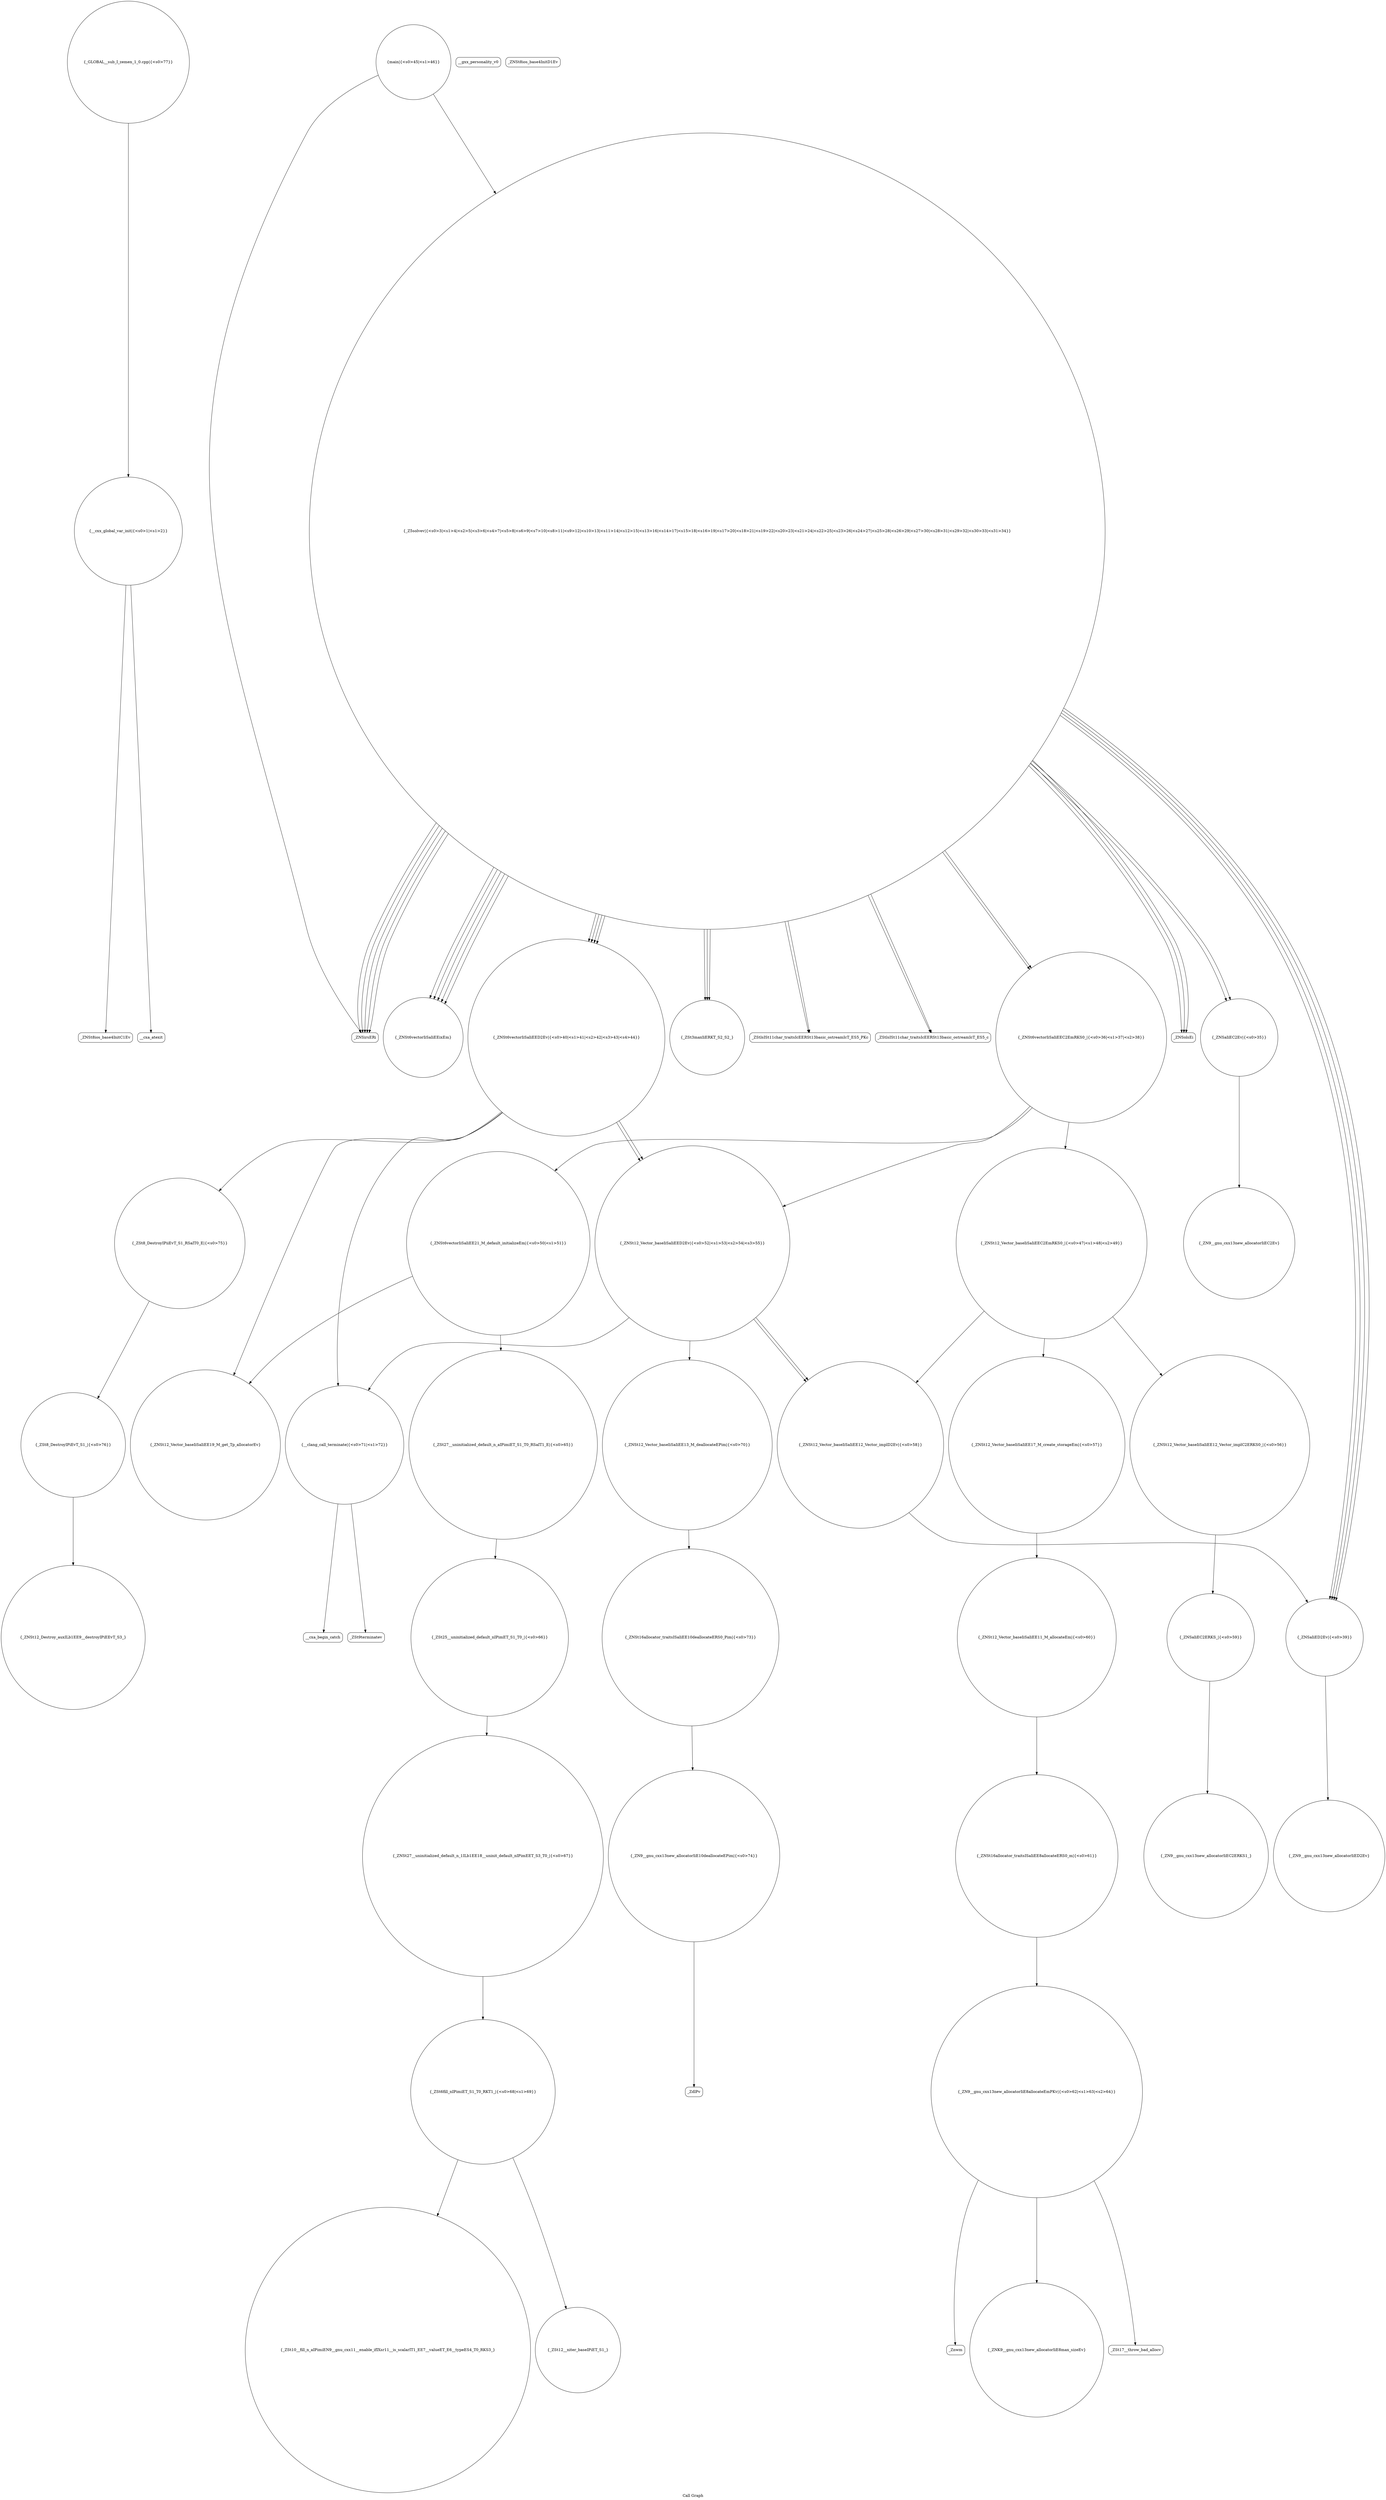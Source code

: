 digraph "Call Graph" {
	label="Call Graph";

	Node0x55969e36b220 [shape=record,shape=circle,label="{__cxx_global_var_init|{<s0>1|<s1>2}}"];
	Node0x55969e36b220:s0 -> Node0x55969e36b2a0[color=black];
	Node0x55969e36b220:s1 -> Node0x55969e36b3a0[color=black];
	Node0x55969e36c8a0 [shape=record,shape=circle,label="{_ZN9__gnu_cxx13new_allocatorIiE10deallocateEPim|{<s0>74}}"];
	Node0x55969e36c8a0:s0 -> Node0x55969e36c920[color=black];
	Node0x55969e36b5a0 [shape=record,shape=circle,label="{_ZNSt6vectorIiSaIiEEC2EmRKS0_|{<s0>36|<s1>37|<s2>38}}"];
	Node0x55969e36b5a0:s0 -> Node0x55969e36bba0[color=black];
	Node0x55969e36b5a0:s1 -> Node0x55969e36bc20[color=black];
	Node0x55969e36b5a0:s2 -> Node0x55969e36bca0[color=black];
	Node0x55969e36b920 [shape=record,shape=Mrecord,label="{_ZNSolsEi}"];
	Node0x55969e36bca0 [shape=record,shape=circle,label="{_ZNSt12_Vector_baseIiSaIiEED2Ev|{<s0>52|<s1>53|<s2>54|<s3>55}}"];
	Node0x55969e36bca0:s0 -> Node0x55969e36c620[color=black];
	Node0x55969e36bca0:s1 -> Node0x55969e36be20[color=black];
	Node0x55969e36bca0:s2 -> Node0x55969e36be20[color=black];
	Node0x55969e36bca0:s3 -> Node0x55969e36c6a0[color=black];
	Node0x55969e36c020 [shape=record,shape=circle,label="{_ZNSt16allocator_traitsISaIiEE8allocateERS0_m|{<s0>61}}"];
	Node0x55969e36c020:s0 -> Node0x55969e36c0a0[color=black];
	Node0x55969e36c3a0 [shape=record,shape=circle,label="{_ZSt25__uninitialized_default_nIPimET_S1_T0_|{<s0>66}}"];
	Node0x55969e36c3a0:s0 -> Node0x55969e36c420[color=black];
	Node0x55969e36c720 [shape=record,shape=Mrecord,label="{__cxa_begin_catch}"];
	Node0x55969e36b420 [shape=record,shape=circle,label="{_Z5solvev|{<s0>3|<s1>4|<s2>5|<s3>6|<s4>7|<s5>8|<s6>9|<s7>10|<s8>11|<s9>12|<s10>13|<s11>14|<s12>15|<s13>16|<s14>17|<s15>18|<s16>19|<s17>20|<s18>21|<s19>22|<s20>23|<s21>24|<s22>25|<s23>26|<s24>27|<s25>28|<s26>29|<s27>30|<s28>31|<s29>32|<s30>33|<s31>34}}"];
	Node0x55969e36b420:s0 -> Node0x55969e36b4a0[color=black];
	Node0x55969e36b420:s1 -> Node0x55969e36b4a0[color=black];
	Node0x55969e36b420:s2 -> Node0x55969e36b4a0[color=black];
	Node0x55969e36b420:s3 -> Node0x55969e36b520[color=black];
	Node0x55969e36b420:s4 -> Node0x55969e36b5a0[color=black];
	Node0x55969e36b420:s5 -> Node0x55969e36b6a0[color=black];
	Node0x55969e36b420:s6 -> Node0x55969e36b520[color=black];
	Node0x55969e36b420:s7 -> Node0x55969e36b5a0[color=black];
	Node0x55969e36b420:s8 -> Node0x55969e36b6a0[color=black];
	Node0x55969e36b420:s9 -> Node0x55969e36b4a0[color=black];
	Node0x55969e36b420:s10 -> Node0x55969e36b4a0[color=black];
	Node0x55969e36b420:s11 -> Node0x55969e36b720[color=black];
	Node0x55969e36b420:s12 -> Node0x55969e36b720[color=black];
	Node0x55969e36b420:s13 -> Node0x55969e36b6a0[color=black];
	Node0x55969e36b420:s14 -> Node0x55969e36b6a0[color=black];
	Node0x55969e36b420:s15 -> Node0x55969e36b9a0[color=black];
	Node0x55969e36b420:s16 -> Node0x55969e36b720[color=black];
	Node0x55969e36b420:s17 -> Node0x55969e36b7a0[color=black];
	Node0x55969e36b420:s18 -> Node0x55969e36b720[color=black];
	Node0x55969e36b420:s19 -> Node0x55969e36b7a0[color=black];
	Node0x55969e36b420:s20 -> Node0x55969e36b720[color=black];
	Node0x55969e36b420:s21 -> Node0x55969e36b7a0[color=black];
	Node0x55969e36b420:s22 -> Node0x55969e36b8a0[color=black];
	Node0x55969e36b420:s23 -> Node0x55969e36b920[color=black];
	Node0x55969e36b420:s24 -> Node0x55969e36b8a0[color=black];
	Node0x55969e36b420:s25 -> Node0x55969e36b920[color=black];
	Node0x55969e36b420:s26 -> Node0x55969e36b820[color=black];
	Node0x55969e36b420:s27 -> Node0x55969e36b920[color=black];
	Node0x55969e36b420:s28 -> Node0x55969e36b820[color=black];
	Node0x55969e36b420:s29 -> Node0x55969e36b9a0[color=black];
	Node0x55969e36b420:s30 -> Node0x55969e36b9a0[color=black];
	Node0x55969e36b420:s31 -> Node0x55969e36b9a0[color=black];
	Node0x55969e36dac0 [shape=record,shape=circle,label="{_ZNSt12_Destroy_auxILb1EE9__destroyIPiEEvT_S3_}"];
	Node0x55969e36b7a0 [shape=record,shape=circle,label="{_ZSt3maxIiERKT_S2_S2_}"];
	Node0x55969e36bb20 [shape=record,shape=circle,label="{_ZN9__gnu_cxx13new_allocatorIiED2Ev}"];
	Node0x55969e36bea0 [shape=record,shape=circle,label="{_ZNSaIiEC2ERKS_|{<s0>59}}"];
	Node0x55969e36bea0:s0 -> Node0x55969e36bf20[color=black];
	Node0x55969e36c220 [shape=record,shape=Mrecord,label="{_Znwm}"];
	Node0x55969e36c5a0 [shape=record,shape=circle,label="{_ZSt12__niter_baseIPiET_S1_}"];
	Node0x55969e36b2a0 [shape=record,shape=Mrecord,label="{_ZNSt8ios_base4InitC1Ev}"];
	Node0x55969e36c920 [shape=record,shape=Mrecord,label="{_ZdlPv}"];
	Node0x55969e36b620 [shape=record,shape=Mrecord,label="{__gxx_personality_v0}"];
	Node0x55969e36b9a0 [shape=record,shape=circle,label="{_ZNSt6vectorIiSaIiEED2Ev|{<s0>40|<s1>41|<s2>42|<s3>43|<s4>44}}"];
	Node0x55969e36b9a0:s0 -> Node0x55969e36c320[color=black];
	Node0x55969e36b9a0:s1 -> Node0x55969e36c9a0[color=black];
	Node0x55969e36b9a0:s2 -> Node0x55969e36bca0[color=black];
	Node0x55969e36b9a0:s3 -> Node0x55969e36bca0[color=black];
	Node0x55969e36b9a0:s4 -> Node0x55969e36c6a0[color=black];
	Node0x55969e36bd20 [shape=record,shape=circle,label="{_ZNSt12_Vector_baseIiSaIiEE12_Vector_implC2ERKS0_|{<s0>56}}"];
	Node0x55969e36bd20:s0 -> Node0x55969e36bea0[color=black];
	Node0x55969e36c0a0 [shape=record,shape=circle,label="{_ZN9__gnu_cxx13new_allocatorIiE8allocateEmPKv|{<s0>62|<s1>63|<s2>64}}"];
	Node0x55969e36c0a0:s0 -> Node0x55969e36c120[color=black];
	Node0x55969e36c0a0:s1 -> Node0x55969e36c1a0[color=black];
	Node0x55969e36c0a0:s2 -> Node0x55969e36c220[color=black];
	Node0x55969e36c420 [shape=record,shape=circle,label="{_ZNSt27__uninitialized_default_n_1ILb1EE18__uninit_default_nIPimEET_S3_T0_|{<s0>67}}"];
	Node0x55969e36c420:s0 -> Node0x55969e36c4a0[color=black];
	Node0x55969e36c7a0 [shape=record,shape=Mrecord,label="{_ZSt9terminatev}"];
	Node0x55969e36b4a0 [shape=record,shape=Mrecord,label="{_ZNSirsERi}"];
	Node0x55969e36db40 [shape=record,shape=circle,label="{_GLOBAL__sub_I_zemen_1_0.cpp|{<s0>77}}"];
	Node0x55969e36db40:s0 -> Node0x55969e36b220[color=black];
	Node0x55969e36b820 [shape=record,shape=Mrecord,label="{_ZStlsISt11char_traitsIcEERSt13basic_ostreamIcT_ES5_c}"];
	Node0x55969e36bba0 [shape=record,shape=circle,label="{_ZNSt12_Vector_baseIiSaIiEEC2EmRKS0_|{<s0>47|<s1>48|<s2>49}}"];
	Node0x55969e36bba0:s0 -> Node0x55969e36bd20[color=black];
	Node0x55969e36bba0:s1 -> Node0x55969e36bda0[color=black];
	Node0x55969e36bba0:s2 -> Node0x55969e36be20[color=black];
	Node0x55969e36bf20 [shape=record,shape=circle,label="{_ZN9__gnu_cxx13new_allocatorIiEC2ERKS1_}"];
	Node0x55969e36c2a0 [shape=record,shape=circle,label="{_ZSt27__uninitialized_default_n_aIPimiET_S1_T0_RSaIT1_E|{<s0>65}}"];
	Node0x55969e36c2a0:s0 -> Node0x55969e36c3a0[color=black];
	Node0x55969e36c620 [shape=record,shape=circle,label="{_ZNSt12_Vector_baseIiSaIiEE13_M_deallocateEPim|{<s0>70}}"];
	Node0x55969e36c620:s0 -> Node0x55969e36c820[color=black];
	Node0x55969e36b320 [shape=record,shape=Mrecord,label="{_ZNSt8ios_base4InitD1Ev}"];
	Node0x55969e36c9a0 [shape=record,shape=circle,label="{_ZSt8_DestroyIPiiEvT_S1_RSaIT0_E|{<s0>75}}"];
	Node0x55969e36c9a0:s0 -> Node0x55969e36da40[color=black];
	Node0x55969e36b6a0 [shape=record,shape=circle,label="{_ZNSaIiED2Ev|{<s0>39}}"];
	Node0x55969e36b6a0:s0 -> Node0x55969e36bb20[color=black];
	Node0x55969e36ba20 [shape=record,shape=circle,label="{main|{<s0>45|<s1>46}}"];
	Node0x55969e36ba20:s0 -> Node0x55969e36b4a0[color=black];
	Node0x55969e36ba20:s1 -> Node0x55969e36b420[color=black];
	Node0x55969e36bda0 [shape=record,shape=circle,label="{_ZNSt12_Vector_baseIiSaIiEE17_M_create_storageEm|{<s0>57}}"];
	Node0x55969e36bda0:s0 -> Node0x55969e36bfa0[color=black];
	Node0x55969e36c120 [shape=record,shape=circle,label="{_ZNK9__gnu_cxx13new_allocatorIiE8max_sizeEv}"];
	Node0x55969e36c4a0 [shape=record,shape=circle,label="{_ZSt6fill_nIPimiET_S1_T0_RKT1_|{<s0>68|<s1>69}}"];
	Node0x55969e36c4a0:s0 -> Node0x55969e36c5a0[color=black];
	Node0x55969e36c4a0:s1 -> Node0x55969e36c520[color=black];
	Node0x55969e36c820 [shape=record,shape=circle,label="{_ZNSt16allocator_traitsISaIiEE10deallocateERS0_Pim|{<s0>73}}"];
	Node0x55969e36c820:s0 -> Node0x55969e36c8a0[color=black];
	Node0x55969e36b520 [shape=record,shape=circle,label="{_ZNSaIiEC2Ev|{<s0>35}}"];
	Node0x55969e36b520:s0 -> Node0x55969e36baa0[color=black];
	Node0x55969e36b8a0 [shape=record,shape=Mrecord,label="{_ZStlsISt11char_traitsIcEERSt13basic_ostreamIcT_ES5_PKc}"];
	Node0x55969e36bc20 [shape=record,shape=circle,label="{_ZNSt6vectorIiSaIiEE21_M_default_initializeEm|{<s0>50|<s1>51}}"];
	Node0x55969e36bc20:s0 -> Node0x55969e36c320[color=black];
	Node0x55969e36bc20:s1 -> Node0x55969e36c2a0[color=black];
	Node0x55969e36bfa0 [shape=record,shape=circle,label="{_ZNSt12_Vector_baseIiSaIiEE11_M_allocateEm|{<s0>60}}"];
	Node0x55969e36bfa0:s0 -> Node0x55969e36c020[color=black];
	Node0x55969e36c320 [shape=record,shape=circle,label="{_ZNSt12_Vector_baseIiSaIiEE19_M_get_Tp_allocatorEv}"];
	Node0x55969e36c6a0 [shape=record,shape=circle,label="{__clang_call_terminate|{<s0>71|<s1>72}}"];
	Node0x55969e36c6a0:s0 -> Node0x55969e36c720[color=black];
	Node0x55969e36c6a0:s1 -> Node0x55969e36c7a0[color=black];
	Node0x55969e36b3a0 [shape=record,shape=Mrecord,label="{__cxa_atexit}"];
	Node0x55969e36da40 [shape=record,shape=circle,label="{_ZSt8_DestroyIPiEvT_S1_|{<s0>76}}"];
	Node0x55969e36da40:s0 -> Node0x55969e36dac0[color=black];
	Node0x55969e36b720 [shape=record,shape=circle,label="{_ZNSt6vectorIiSaIiEEixEm}"];
	Node0x55969e36baa0 [shape=record,shape=circle,label="{_ZN9__gnu_cxx13new_allocatorIiEC2Ev}"];
	Node0x55969e36be20 [shape=record,shape=circle,label="{_ZNSt12_Vector_baseIiSaIiEE12_Vector_implD2Ev|{<s0>58}}"];
	Node0x55969e36be20:s0 -> Node0x55969e36b6a0[color=black];
	Node0x55969e36c1a0 [shape=record,shape=Mrecord,label="{_ZSt17__throw_bad_allocv}"];
	Node0x55969e36c520 [shape=record,shape=circle,label="{_ZSt10__fill_n_aIPimiEN9__gnu_cxx11__enable_ifIXsr11__is_scalarIT1_EE7__valueET_E6__typeES4_T0_RKS3_}"];
}
